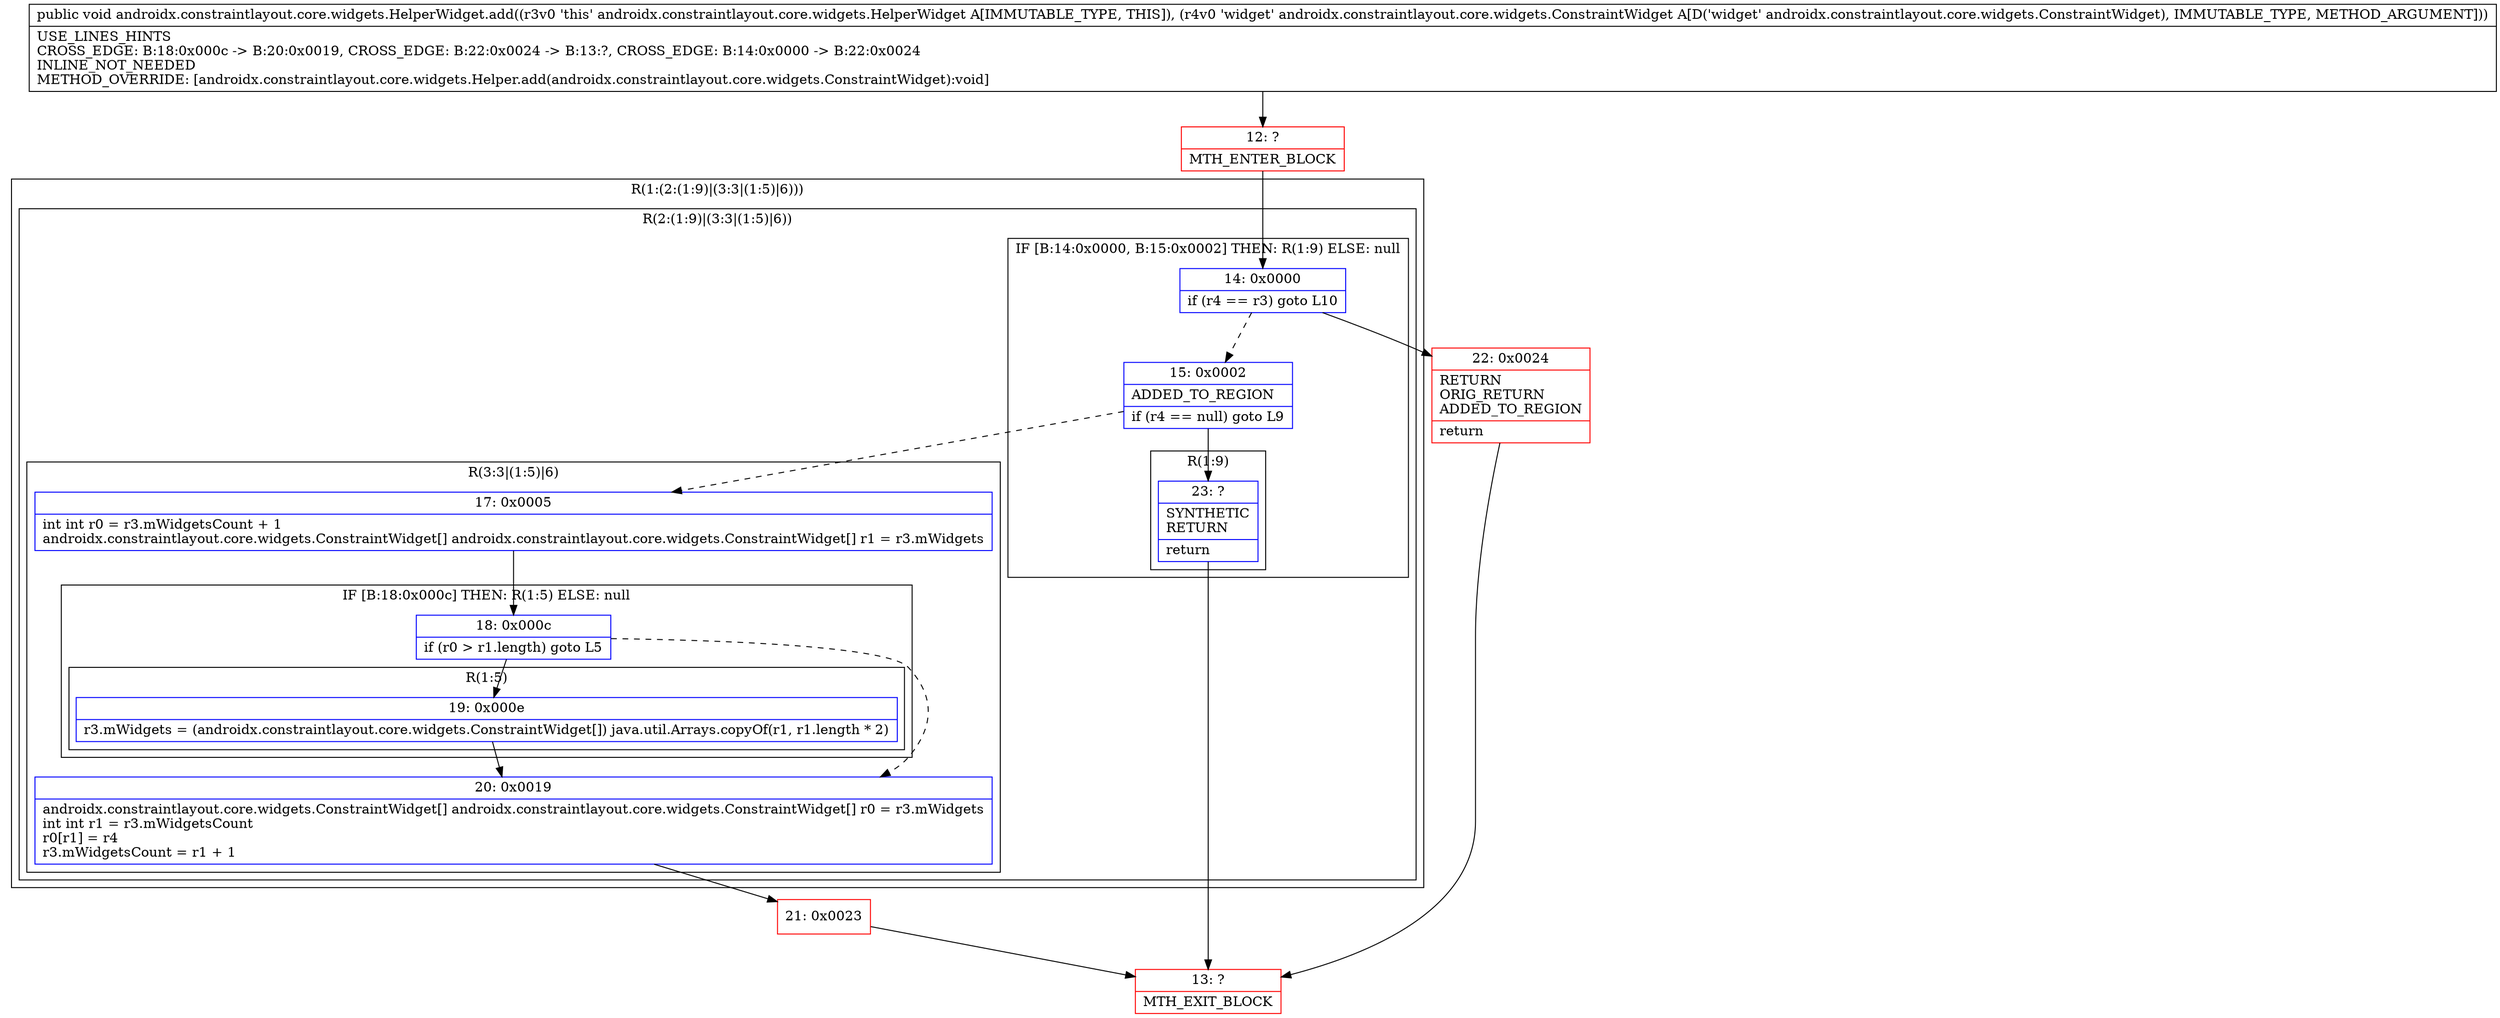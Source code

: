 digraph "CFG forandroidx.constraintlayout.core.widgets.HelperWidget.add(Landroidx\/constraintlayout\/core\/widgets\/ConstraintWidget;)V" {
subgraph cluster_Region_673489175 {
label = "R(1:(2:(1:9)|(3:3|(1:5)|6)))";
node [shape=record,color=blue];
subgraph cluster_Region_1250218766 {
label = "R(2:(1:9)|(3:3|(1:5)|6))";
node [shape=record,color=blue];
subgraph cluster_IfRegion_1190858589 {
label = "IF [B:14:0x0000, B:15:0x0002] THEN: R(1:9) ELSE: null";
node [shape=record,color=blue];
Node_14 [shape=record,label="{14\:\ 0x0000|if (r4 == r3) goto L10\l}"];
Node_15 [shape=record,label="{15\:\ 0x0002|ADDED_TO_REGION\l|if (r4 == null) goto L9\l}"];
subgraph cluster_Region_849890804 {
label = "R(1:9)";
node [shape=record,color=blue];
Node_23 [shape=record,label="{23\:\ ?|SYNTHETIC\lRETURN\l|return\l}"];
}
}
subgraph cluster_Region_1505168929 {
label = "R(3:3|(1:5)|6)";
node [shape=record,color=blue];
Node_17 [shape=record,label="{17\:\ 0x0005|int int r0 = r3.mWidgetsCount + 1\landroidx.constraintlayout.core.widgets.ConstraintWidget[] androidx.constraintlayout.core.widgets.ConstraintWidget[] r1 = r3.mWidgets\l}"];
subgraph cluster_IfRegion_979114165 {
label = "IF [B:18:0x000c] THEN: R(1:5) ELSE: null";
node [shape=record,color=blue];
Node_18 [shape=record,label="{18\:\ 0x000c|if (r0 \> r1.length) goto L5\l}"];
subgraph cluster_Region_1552011240 {
label = "R(1:5)";
node [shape=record,color=blue];
Node_19 [shape=record,label="{19\:\ 0x000e|r3.mWidgets = (androidx.constraintlayout.core.widgets.ConstraintWidget[]) java.util.Arrays.copyOf(r1, r1.length * 2)\l}"];
}
}
Node_20 [shape=record,label="{20\:\ 0x0019|androidx.constraintlayout.core.widgets.ConstraintWidget[] androidx.constraintlayout.core.widgets.ConstraintWidget[] r0 = r3.mWidgets\lint int r1 = r3.mWidgetsCount\lr0[r1] = r4\lr3.mWidgetsCount = r1 + 1\l}"];
}
}
}
Node_12 [shape=record,color=red,label="{12\:\ ?|MTH_ENTER_BLOCK\l}"];
Node_21 [shape=record,color=red,label="{21\:\ 0x0023}"];
Node_13 [shape=record,color=red,label="{13\:\ ?|MTH_EXIT_BLOCK\l}"];
Node_22 [shape=record,color=red,label="{22\:\ 0x0024|RETURN\lORIG_RETURN\lADDED_TO_REGION\l|return\l}"];
MethodNode[shape=record,label="{public void androidx.constraintlayout.core.widgets.HelperWidget.add((r3v0 'this' androidx.constraintlayout.core.widgets.HelperWidget A[IMMUTABLE_TYPE, THIS]), (r4v0 'widget' androidx.constraintlayout.core.widgets.ConstraintWidget A[D('widget' androidx.constraintlayout.core.widgets.ConstraintWidget), IMMUTABLE_TYPE, METHOD_ARGUMENT]))  | USE_LINES_HINTS\lCROSS_EDGE: B:18:0x000c \-\> B:20:0x0019, CROSS_EDGE: B:22:0x0024 \-\> B:13:?, CROSS_EDGE: B:14:0x0000 \-\> B:22:0x0024\lINLINE_NOT_NEEDED\lMETHOD_OVERRIDE: [androidx.constraintlayout.core.widgets.Helper.add(androidx.constraintlayout.core.widgets.ConstraintWidget):void]\l}"];
MethodNode -> Node_12;Node_14 -> Node_15[style=dashed];
Node_14 -> Node_22;
Node_15 -> Node_17[style=dashed];
Node_15 -> Node_23;
Node_23 -> Node_13;
Node_17 -> Node_18;
Node_18 -> Node_19;
Node_18 -> Node_20[style=dashed];
Node_19 -> Node_20;
Node_20 -> Node_21;
Node_12 -> Node_14;
Node_21 -> Node_13;
Node_22 -> Node_13;
}

